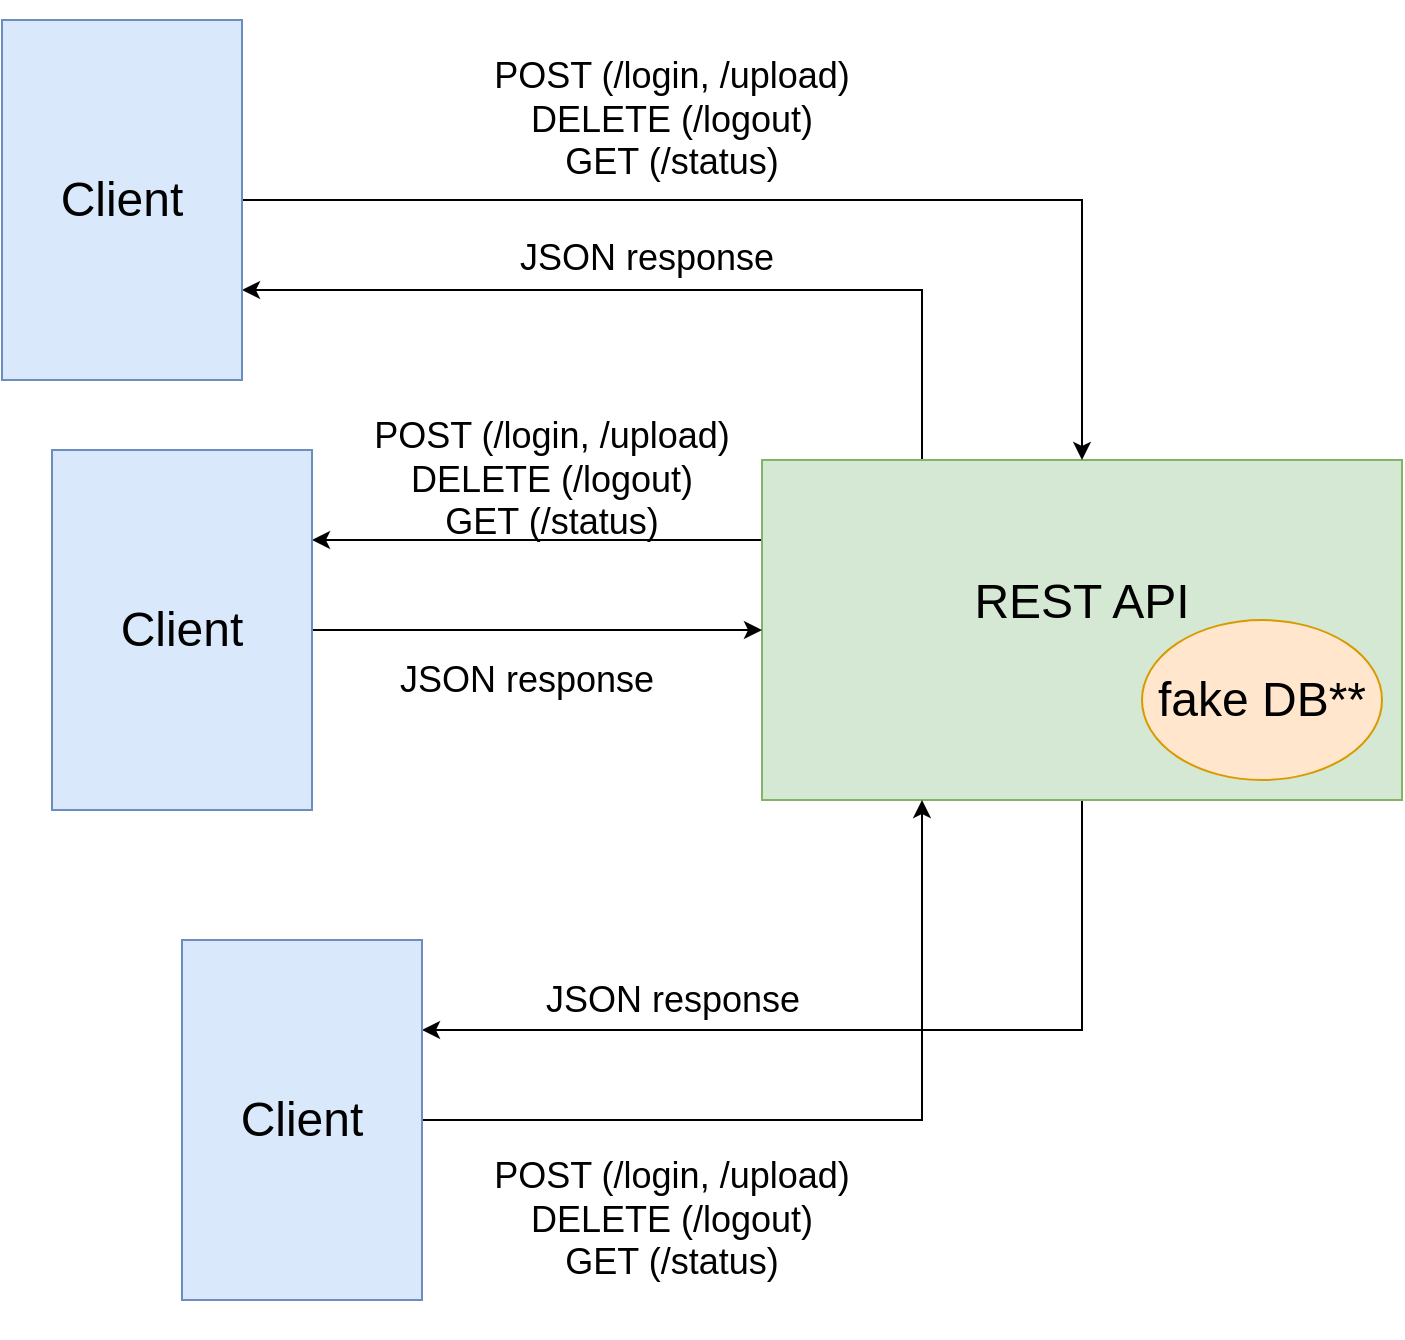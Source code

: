 <mxfile version="14.6.1" type="device"><diagram id="nOnVFQ-ov248bpwemiat" name="Page-1"><mxGraphModel dx="1673" dy="946" grid="1" gridSize="10" guides="1" tooltips="1" connect="1" arrows="1" fold="1" page="1" pageScale="1" pageWidth="1169" pageHeight="827" math="0" shadow="0"><root><mxCell id="0"/><mxCell id="1" parent="0"/><mxCell id="0ZOwbUMmQgnEF01LUTRG-13" style="edgeStyle=orthogonalEdgeStyle;rounded=0;orthogonalLoop=1;jettySize=auto;html=1;fontFamily=Helvetica;fontSize=24;exitX=0.25;exitY=0;exitDx=0;exitDy=0;entryX=0.75;entryY=0;entryDx=0;entryDy=0;" edge="1" parent="1" source="0ZOwbUMmQgnEF01LUTRG-1" target="0ZOwbUMmQgnEF01LUTRG-6"><mxGeometry relative="1" as="geometry"><Array as="points"><mxPoint x="709" y="224"/></Array></mxGeometry></mxCell><mxCell id="0ZOwbUMmQgnEF01LUTRG-16" style="edgeStyle=orthogonalEdgeStyle;rounded=0;orthogonalLoop=1;jettySize=auto;html=1;fontFamily=Helvetica;fontSize=18;entryX=0.25;entryY=0;entryDx=0;entryDy=0;" edge="1" parent="1" source="0ZOwbUMmQgnEF01LUTRG-1" target="0ZOwbUMmQgnEF01LUTRG-5"><mxGeometry relative="1" as="geometry"><Array as="points"><mxPoint x="579" y="349"/><mxPoint x="579" y="349"/></Array></mxGeometry></mxCell><mxCell id="0ZOwbUMmQgnEF01LUTRG-20" style="edgeStyle=orthogonalEdgeStyle;rounded=0;orthogonalLoop=1;jettySize=auto;html=1;entryX=0.25;entryY=0;entryDx=0;entryDy=0;fontFamily=Helvetica;fontSize=18;" edge="1" parent="1" source="0ZOwbUMmQgnEF01LUTRG-1" target="0ZOwbUMmQgnEF01LUTRG-7"><mxGeometry relative="1" as="geometry"><Array as="points"><mxPoint x="789" y="594"/></Array></mxGeometry></mxCell><mxCell id="0ZOwbUMmQgnEF01LUTRG-1" value="&lt;div style=&quot;font-size: 24px&quot;&gt;REST API&lt;/div&gt;&lt;div style=&quot;font-size: 24px&quot;&gt;&lt;br style=&quot;font-size: 24px&quot;&gt;&lt;/div&gt;" style="rounded=0;whiteSpace=wrap;html=1;flipH=1;flipV=1;fontSize=24;fontFamily=Helvetica;fillColor=#d5e8d4;strokeColor=#82b366;" vertex="1" parent="1"><mxGeometry x="629" y="309" width="320" height="170" as="geometry"/></mxCell><mxCell id="0ZOwbUMmQgnEF01LUTRG-15" style="edgeStyle=orthogonalEdgeStyle;rounded=0;orthogonalLoop=1;jettySize=auto;html=1;fontFamily=Helvetica;fontSize=18;" edge="1" parent="1" source="0ZOwbUMmQgnEF01LUTRG-5" target="0ZOwbUMmQgnEF01LUTRG-1"><mxGeometry relative="1" as="geometry"/></mxCell><mxCell id="0ZOwbUMmQgnEF01LUTRG-5" value="Client" style="rounded=0;whiteSpace=wrap;html=1;fontFamily=Helvetica;fontSize=24;rotation=90;fillColor=#dae8fc;strokeColor=#6c8ebf;horizontal=0;" vertex="1" parent="1"><mxGeometry x="249" y="329" width="180" height="130" as="geometry"/></mxCell><mxCell id="0ZOwbUMmQgnEF01LUTRG-11" style="edgeStyle=orthogonalEdgeStyle;rounded=0;orthogonalLoop=1;jettySize=auto;html=1;fontFamily=Helvetica;fontSize=24;" edge="1" parent="1" source="0ZOwbUMmQgnEF01LUTRG-6" target="0ZOwbUMmQgnEF01LUTRG-1"><mxGeometry relative="1" as="geometry"/></mxCell><mxCell id="0ZOwbUMmQgnEF01LUTRG-6" value="Client" style="rounded=0;whiteSpace=wrap;html=1;fontFamily=Helvetica;fontSize=24;rotation=90;fillColor=#dae8fc;strokeColor=#6c8ebf;horizontal=0;" vertex="1" parent="1"><mxGeometry x="219" y="119" width="180" height="120" as="geometry"/></mxCell><mxCell id="0ZOwbUMmQgnEF01LUTRG-19" style="edgeStyle=orthogonalEdgeStyle;rounded=0;orthogonalLoop=1;jettySize=auto;html=1;entryX=0.25;entryY=1;entryDx=0;entryDy=0;fontFamily=Helvetica;fontSize=18;" edge="1" parent="1" source="0ZOwbUMmQgnEF01LUTRG-7" target="0ZOwbUMmQgnEF01LUTRG-1"><mxGeometry relative="1" as="geometry"/></mxCell><mxCell id="0ZOwbUMmQgnEF01LUTRG-7" value="Client" style="rounded=0;whiteSpace=wrap;html=1;fontFamily=Helvetica;fontSize=24;rotation=90;fillColor=#dae8fc;strokeColor=#6c8ebf;horizontal=0;" vertex="1" parent="1"><mxGeometry x="309" y="579" width="180" height="120" as="geometry"/></mxCell><mxCell id="0ZOwbUMmQgnEF01LUTRG-9" value="fake DB**" style="ellipse;whiteSpace=wrap;html=1;fontFamily=Helvetica;fontSize=24;fillColor=#ffe6cc;strokeColor=#d79b00;" vertex="1" parent="1"><mxGeometry x="819" y="389" width="120" height="80" as="geometry"/></mxCell><mxCell id="0ZOwbUMmQgnEF01LUTRG-12" value="&lt;div style=&quot;font-size: 18px;&quot;&gt;POST (/login, /upload)&lt;br style=&quot;font-size: 18px;&quot;&gt;&lt;/div&gt;&lt;div style=&quot;font-size: 18px;&quot;&gt;DELETE (/logout)&lt;br style=&quot;font-size: 18px;&quot;&gt;&lt;/div&gt;&lt;div style=&quot;font-size: 18px;&quot;&gt;GET (/status)&lt;br style=&quot;font-size: 18px;&quot;&gt;&lt;/div&gt;" style="text;html=1;strokeColor=none;fillColor=none;align=center;verticalAlign=middle;whiteSpace=wrap;rounded=0;fontFamily=Helvetica;fontSize=18;" vertex="1" parent="1"><mxGeometry x="429" y="79" width="310" height="119" as="geometry"/></mxCell><mxCell id="0ZOwbUMmQgnEF01LUTRG-14" value="JSON response" style="text;html=1;strokeColor=none;fillColor=none;align=center;verticalAlign=middle;whiteSpace=wrap;rounded=0;fontFamily=Helvetica;fontSize=18;" vertex="1" parent="1"><mxGeometry x="489" y="198" width="165" height="20" as="geometry"/></mxCell><mxCell id="0ZOwbUMmQgnEF01LUTRG-17" value="&lt;div style=&quot;font-size: 18px;&quot;&gt;POST (/login, /upload)&lt;br style=&quot;font-size: 18px;&quot;&gt;&lt;/div&gt;&lt;div style=&quot;font-size: 18px;&quot;&gt;DELETE (/logout)&lt;br style=&quot;font-size: 18px;&quot;&gt;&lt;/div&gt;&lt;div style=&quot;font-size: 18px;&quot;&gt;GET (/status)&lt;br style=&quot;font-size: 18px;&quot;&gt;&lt;/div&gt;" style="text;html=1;strokeColor=none;fillColor=none;align=center;verticalAlign=middle;whiteSpace=wrap;rounded=0;fontFamily=Helvetica;fontSize=18;" vertex="1" parent="1"><mxGeometry x="369" y="259" width="310" height="119" as="geometry"/></mxCell><mxCell id="0ZOwbUMmQgnEF01LUTRG-18" value="JSON response" style="text;html=1;strokeColor=none;fillColor=none;align=center;verticalAlign=middle;whiteSpace=wrap;rounded=0;fontFamily=Helvetica;fontSize=18;" vertex="1" parent="1"><mxGeometry x="429" y="409" width="165" height="20" as="geometry"/></mxCell><mxCell id="0ZOwbUMmQgnEF01LUTRG-21" value="&lt;div style=&quot;font-size: 18px;&quot;&gt;POST (/login, /upload)&lt;br style=&quot;font-size: 18px;&quot;&gt;&lt;/div&gt;&lt;div style=&quot;font-size: 18px;&quot;&gt;DELETE (/logout)&lt;br style=&quot;font-size: 18px;&quot;&gt;&lt;/div&gt;&lt;div style=&quot;font-size: 18px;&quot;&gt;GET (/status)&lt;br style=&quot;font-size: 18px;&quot;&gt;&lt;/div&gt;" style="text;html=1;strokeColor=none;fillColor=none;align=center;verticalAlign=middle;whiteSpace=wrap;rounded=0;fontFamily=Helvetica;fontSize=18;" vertex="1" parent="1"><mxGeometry x="429" y="629" width="310" height="119" as="geometry"/></mxCell><mxCell id="0ZOwbUMmQgnEF01LUTRG-22" value="JSON response" style="text;html=1;strokeColor=none;fillColor=none;align=center;verticalAlign=middle;whiteSpace=wrap;rounded=0;fontFamily=Helvetica;fontSize=18;" vertex="1" parent="1"><mxGeometry x="501.5" y="569" width="165" height="20" as="geometry"/></mxCell></root></mxGraphModel></diagram></mxfile>